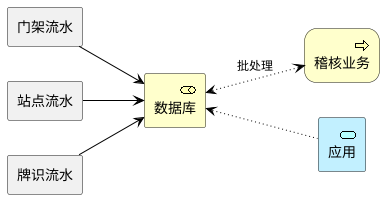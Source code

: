 @startuml
left to right direction
!include <archimate/Archimate>

skinparam rectangle<<behavior>> {
	roundCorner 25
}
sprite $bProcess jar:archimate/business-process
sprite $bRole jar:archimate/business-role

sprite $aService jar:archimate/application-service
sprite $aProcess jar:archimate/application-process
sprite $aComponent jar:archimate/application-component

rectangle "数据库"  as sqlDB <<$bRole>> #Business

rectangle "门架流水" as gateflow
rectangle "站点流水" as stationflow
rectangle "牌识流水" as VLPRflow
gateflow --> sqlDB
stationflow --> sqlDB
VLPRflow -->sqlDB

rectangle "稽核业务"  as audit_logic <<$bProcess>><<behavior>> #Business
Rel_Access_rw( sqlDB, audit_logic, 批处理)

rectangle "应用" as application <<$aService>> #APPLICATION
Rel_Access_r( sqlDB, application,)
@enduml
